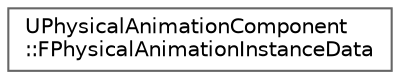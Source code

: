 digraph "Graphical Class Hierarchy"
{
 // INTERACTIVE_SVG=YES
 // LATEX_PDF_SIZE
  bgcolor="transparent";
  edge [fontname=Helvetica,fontsize=10,labelfontname=Helvetica,labelfontsize=10];
  node [fontname=Helvetica,fontsize=10,shape=box,height=0.2,width=0.4];
  rankdir="LR";
  Node0 [id="Node000000",label="UPhysicalAnimationComponent\l::FPhysicalAnimationInstanceData",height=0.2,width=0.4,color="grey40", fillcolor="white", style="filled",URL="$df/d26/structUPhysicalAnimationComponent_1_1FPhysicalAnimationInstanceData.html",tooltip=" "];
}
